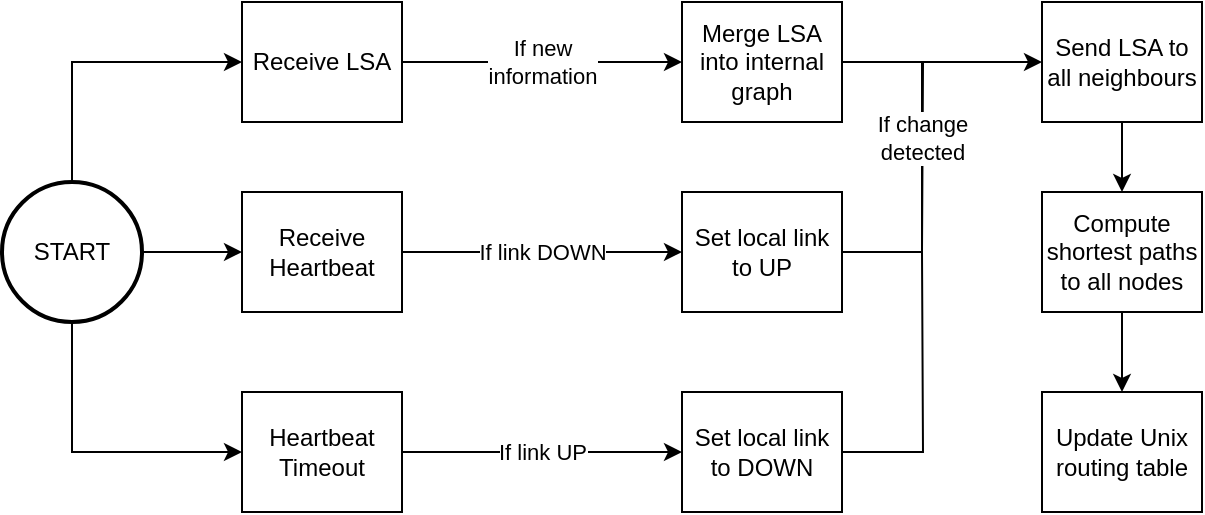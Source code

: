 <mxfile version="17.4.2" type="device"><diagram id="TBVzDjD9-Zv1Q9CGtbkn" name="Page-1"><mxGraphModel dx="1372" dy="775" grid="1" gridSize="10" guides="1" tooltips="1" connect="1" arrows="1" fold="1" page="1" pageScale="1" pageWidth="827" pageHeight="1169" math="0" shadow="0"><root><mxCell id="0"/><mxCell id="1" parent="0"/><mxCell id="fquJN-fMh4kKLOtHqGjO-30" style="edgeStyle=orthogonalEdgeStyle;rounded=0;orthogonalLoop=1;jettySize=auto;html=1;exitX=1;exitY=0.5;exitDx=0;exitDy=0;endArrow=none;endFill=0;" edge="1" parent="1" source="fquJN-fMh4kKLOtHqGjO-6"><mxGeometry relative="1" as="geometry"><mxPoint x="520.0" y="650" as="targetPoint"/></mxGeometry></mxCell><mxCell id="fquJN-fMh4kKLOtHqGjO-9" value="&lt;div&gt;If new&lt;/div&gt;&lt;div&gt;information&lt;/div&gt;" style="edgeStyle=orthogonalEdgeStyle;rounded=0;orthogonalLoop=1;jettySize=auto;html=1;exitX=1;exitY=0.5;exitDx=0;exitDy=0;entryX=0;entryY=0.5;entryDx=0;entryDy=0;" edge="1" parent="1" source="fquJN-fMh4kKLOtHqGjO-1" target="fquJN-fMh4kKLOtHqGjO-3"><mxGeometry relative="1" as="geometry"/></mxCell><mxCell id="fquJN-fMh4kKLOtHqGjO-1" value="&lt;div&gt;Receive LSA&lt;/div&gt;" style="rounded=0;whiteSpace=wrap;html=1;" vertex="1" parent="1"><mxGeometry x="180" y="525" width="80" height="60" as="geometry"/></mxCell><mxCell id="fquJN-fMh4kKLOtHqGjO-10" value="If link DOWN" style="edgeStyle=orthogonalEdgeStyle;rounded=0;orthogonalLoop=1;jettySize=auto;html=1;exitX=1;exitY=0.5;exitDx=0;exitDy=0;entryX=0;entryY=0.5;entryDx=0;entryDy=0;" edge="1" parent="1" source="fquJN-fMh4kKLOtHqGjO-2" target="fquJN-fMh4kKLOtHqGjO-5"><mxGeometry relative="1" as="geometry"/></mxCell><mxCell id="fquJN-fMh4kKLOtHqGjO-2" value="Receive Heartbeat" style="rounded=0;whiteSpace=wrap;html=1;" vertex="1" parent="1"><mxGeometry x="180" y="620" width="80" height="60" as="geometry"/></mxCell><mxCell id="fquJN-fMh4kKLOtHqGjO-29" style="edgeStyle=orthogonalEdgeStyle;rounded=0;orthogonalLoop=1;jettySize=auto;html=1;exitX=1;exitY=0.5;exitDx=0;exitDy=0;endArrow=none;endFill=0;" edge="1" parent="1" source="fquJN-fMh4kKLOtHqGjO-3"><mxGeometry relative="1" as="geometry"><mxPoint x="520.0" y="650" as="targetPoint"/></mxGeometry></mxCell><mxCell id="fquJN-fMh4kKLOtHqGjO-3" value="Merge LSA into internal graph" style="rounded=0;whiteSpace=wrap;html=1;" vertex="1" parent="1"><mxGeometry x="400" y="525" width="80" height="60" as="geometry"/></mxCell><mxCell id="fquJN-fMh4kKLOtHqGjO-11" value="If link UP" style="edgeStyle=orthogonalEdgeStyle;rounded=0;orthogonalLoop=1;jettySize=auto;html=1;exitX=1;exitY=0.5;exitDx=0;exitDy=0;entryX=0;entryY=0.5;entryDx=0;entryDy=0;" edge="1" parent="1" source="fquJN-fMh4kKLOtHqGjO-4" target="fquJN-fMh4kKLOtHqGjO-6"><mxGeometry relative="1" as="geometry"/></mxCell><mxCell id="fquJN-fMh4kKLOtHqGjO-4" value="Heartbeat Timeout" style="rounded=0;whiteSpace=wrap;html=1;" vertex="1" parent="1"><mxGeometry x="180" y="720" width="80" height="60" as="geometry"/></mxCell><mxCell id="fquJN-fMh4kKLOtHqGjO-31" value="&lt;div&gt;If change&lt;/div&gt;&lt;div&gt;detected&lt;br&gt;&lt;/div&gt;" style="edgeStyle=orthogonalEdgeStyle;rounded=0;orthogonalLoop=1;jettySize=auto;html=1;exitX=1;exitY=0.5;exitDx=0;exitDy=0;entryX=0;entryY=0.5;entryDx=0;entryDy=0;endArrow=classic;endFill=1;" edge="1" parent="1" source="fquJN-fMh4kKLOtHqGjO-5" target="fquJN-fMh4kKLOtHqGjO-14"><mxGeometry relative="1" as="geometry"><Array as="points"><mxPoint x="520" y="650"/><mxPoint x="520" y="555"/></Array></mxGeometry></mxCell><mxCell id="fquJN-fMh4kKLOtHqGjO-5" value="Set local link to UP" style="rounded=0;whiteSpace=wrap;html=1;" vertex="1" parent="1"><mxGeometry x="400" y="620" width="80" height="60" as="geometry"/></mxCell><mxCell id="fquJN-fMh4kKLOtHqGjO-6" value="Set local link to DOWN" style="rounded=0;whiteSpace=wrap;html=1;" vertex="1" parent="1"><mxGeometry x="400" y="720" width="80" height="60" as="geometry"/></mxCell><mxCell id="fquJN-fMh4kKLOtHqGjO-32" style="edgeStyle=orthogonalEdgeStyle;rounded=0;orthogonalLoop=1;jettySize=auto;html=1;exitX=0.5;exitY=1;exitDx=0;exitDy=0;entryX=0.5;entryY=0;entryDx=0;entryDy=0;endArrow=classic;endFill=1;" edge="1" parent="1" source="fquJN-fMh4kKLOtHqGjO-14" target="fquJN-fMh4kKLOtHqGjO-25"><mxGeometry relative="1" as="geometry"/></mxCell><mxCell id="fquJN-fMh4kKLOtHqGjO-14" value="Send LSA to all neighbours" style="rounded=0;whiteSpace=wrap;html=1;" vertex="1" parent="1"><mxGeometry x="580" y="525" width="80" height="60" as="geometry"/></mxCell><mxCell id="fquJN-fMh4kKLOtHqGjO-20" style="edgeStyle=orthogonalEdgeStyle;rounded=0;orthogonalLoop=1;jettySize=auto;html=1;exitX=1;exitY=0.5;exitDx=0;exitDy=0;exitPerimeter=0;entryX=0;entryY=0.5;entryDx=0;entryDy=0;endArrow=classic;endFill=1;" edge="1" parent="1" source="fquJN-fMh4kKLOtHqGjO-19" target="fquJN-fMh4kKLOtHqGjO-2"><mxGeometry relative="1" as="geometry"/></mxCell><mxCell id="fquJN-fMh4kKLOtHqGjO-21" style="edgeStyle=orthogonalEdgeStyle;rounded=0;orthogonalLoop=1;jettySize=auto;html=1;exitX=0.5;exitY=0;exitDx=0;exitDy=0;exitPerimeter=0;entryX=0;entryY=0.5;entryDx=0;entryDy=0;endArrow=classic;endFill=1;" edge="1" parent="1" source="fquJN-fMh4kKLOtHqGjO-19" target="fquJN-fMh4kKLOtHqGjO-1"><mxGeometry relative="1" as="geometry"/></mxCell><mxCell id="fquJN-fMh4kKLOtHqGjO-22" style="edgeStyle=orthogonalEdgeStyle;rounded=0;orthogonalLoop=1;jettySize=auto;html=1;exitX=0.5;exitY=1;exitDx=0;exitDy=0;exitPerimeter=0;entryX=0;entryY=0.5;entryDx=0;entryDy=0;endArrow=classic;endFill=1;" edge="1" parent="1" source="fquJN-fMh4kKLOtHqGjO-19" target="fquJN-fMh4kKLOtHqGjO-4"><mxGeometry relative="1" as="geometry"/></mxCell><mxCell id="fquJN-fMh4kKLOtHqGjO-19" value="START" style="strokeWidth=2;html=1;shape=mxgraph.flowchart.start_2;whiteSpace=wrap;" vertex="1" parent="1"><mxGeometry x="60" y="615" width="70" height="70" as="geometry"/></mxCell><mxCell id="fquJN-fMh4kKLOtHqGjO-33" style="edgeStyle=orthogonalEdgeStyle;rounded=0;orthogonalLoop=1;jettySize=auto;html=1;exitX=0.5;exitY=1;exitDx=0;exitDy=0;entryX=0.5;entryY=0;entryDx=0;entryDy=0;endArrow=classic;endFill=1;" edge="1" parent="1" source="fquJN-fMh4kKLOtHqGjO-25" target="fquJN-fMh4kKLOtHqGjO-27"><mxGeometry relative="1" as="geometry"/></mxCell><mxCell id="fquJN-fMh4kKLOtHqGjO-25" value="Compute shortest paths to all nodes" style="rounded=0;whiteSpace=wrap;html=1;" vertex="1" parent="1"><mxGeometry x="580" y="620" width="80" height="60" as="geometry"/></mxCell><mxCell id="fquJN-fMh4kKLOtHqGjO-27" value="Update Unix routing table" style="rounded=0;whiteSpace=wrap;html=1;" vertex="1" parent="1"><mxGeometry x="580" y="720" width="80" height="60" as="geometry"/></mxCell></root></mxGraphModel></diagram></mxfile>